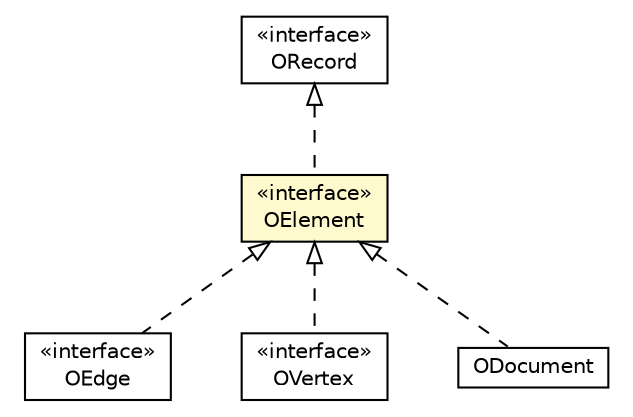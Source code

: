 #!/usr/local/bin/dot
#
# Class diagram 
# Generated by UMLGraph version R5_6-24-gf6e263 (http://www.umlgraph.org/)
#

digraph G {
	edge [fontname="Helvetica",fontsize=10,labelfontname="Helvetica",labelfontsize=10];
	node [fontname="Helvetica",fontsize=10,shape=plaintext];
	nodesep=0.25;
	ranksep=0.5;
	// com.orientechnologies.orient.core.record.OEdge
	c3398082 [label=<<table title="com.orientechnologies.orient.core.record.OEdge" border="0" cellborder="1" cellspacing="0" cellpadding="2" port="p" href="./OEdge.html">
		<tr><td><table border="0" cellspacing="0" cellpadding="1">
<tr><td align="center" balign="center"> &#171;interface&#187; </td></tr>
<tr><td align="center" balign="center"> OEdge </td></tr>
		</table></td></tr>
		</table>>, URL="./OEdge.html", fontname="Helvetica", fontcolor="black", fontsize=10.0];
	// com.orientechnologies.orient.core.record.OVertex
	c3398086 [label=<<table title="com.orientechnologies.orient.core.record.OVertex" border="0" cellborder="1" cellspacing="0" cellpadding="2" port="p" href="./OVertex.html">
		<tr><td><table border="0" cellspacing="0" cellpadding="1">
<tr><td align="center" balign="center"> &#171;interface&#187; </td></tr>
<tr><td align="center" balign="center"> OVertex </td></tr>
		</table></td></tr>
		</table>>, URL="./OVertex.html", fontname="Helvetica", fontcolor="black", fontsize=10.0];
	// com.orientechnologies.orient.core.record.ORecord
	c3398091 [label=<<table title="com.orientechnologies.orient.core.record.ORecord" border="0" cellborder="1" cellspacing="0" cellpadding="2" port="p" href="./ORecord.html">
		<tr><td><table border="0" cellspacing="0" cellpadding="1">
<tr><td align="center" balign="center"> &#171;interface&#187; </td></tr>
<tr><td align="center" balign="center"> ORecord </td></tr>
		</table></td></tr>
		</table>>, URL="./ORecord.html", fontname="Helvetica", fontcolor="black", fontsize=10.0];
	// com.orientechnologies.orient.core.record.OElement
	c3398092 [label=<<table title="com.orientechnologies.orient.core.record.OElement" border="0" cellborder="1" cellspacing="0" cellpadding="2" port="p" bgcolor="lemonChiffon" href="./OElement.html">
		<tr><td><table border="0" cellspacing="0" cellpadding="1">
<tr><td align="center" balign="center"> &#171;interface&#187; </td></tr>
<tr><td align="center" balign="center"> OElement </td></tr>
		</table></td></tr>
		</table>>, URL="./OElement.html", fontname="Helvetica", fontcolor="black", fontsize=10.0];
	// com.orientechnologies.orient.core.record.impl.ODocument
	c3398095 [label=<<table title="com.orientechnologies.orient.core.record.impl.ODocument" border="0" cellborder="1" cellspacing="0" cellpadding="2" port="p" href="./impl/ODocument.html">
		<tr><td><table border="0" cellspacing="0" cellpadding="1">
<tr><td align="center" balign="center"> ODocument </td></tr>
		</table></td></tr>
		</table>>, URL="./impl/ODocument.html", fontname="Helvetica", fontcolor="black", fontsize=10.0];
	//com.orientechnologies.orient.core.record.OEdge implements com.orientechnologies.orient.core.record.OElement
	c3398092:p -> c3398082:p [dir=back,arrowtail=empty,style=dashed];
	//com.orientechnologies.orient.core.record.OVertex implements com.orientechnologies.orient.core.record.OElement
	c3398092:p -> c3398086:p [dir=back,arrowtail=empty,style=dashed];
	//com.orientechnologies.orient.core.record.OElement implements com.orientechnologies.orient.core.record.ORecord
	c3398091:p -> c3398092:p [dir=back,arrowtail=empty,style=dashed];
	//com.orientechnologies.orient.core.record.impl.ODocument implements com.orientechnologies.orient.core.record.OElement
	c3398092:p -> c3398095:p [dir=back,arrowtail=empty,style=dashed];
}

